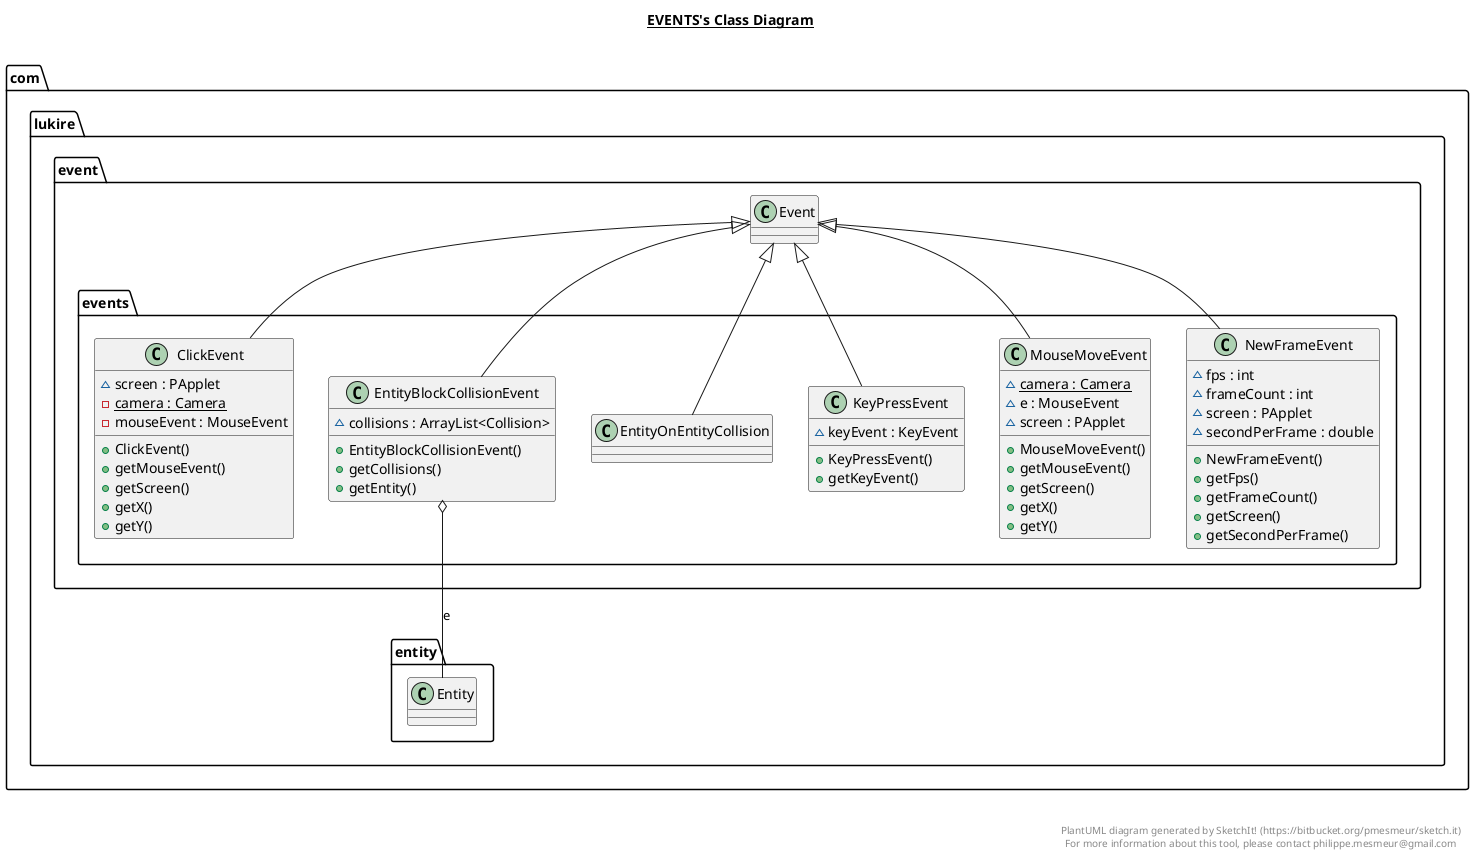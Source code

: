 @startuml

title __EVENTS's Class Diagram__\n

  namespace com.lukire.event {
    namespace events {
      class com.lukire.event.events.ClickEvent {
          ~ screen : PApplet
          {static} - camera : Camera
          - mouseEvent : MouseEvent
          + ClickEvent()
          + getMouseEvent()
          + getScreen()
          + getX()
          + getY()
      }
    }
  }
  

  namespace com.lukire.event {
    namespace events {
      class com.lukire.event.events.EntityBlockCollisionEvent {
          ~ collisions : ArrayList<Collision>
          + EntityBlockCollisionEvent()
          + getCollisions()
          + getEntity()
      }
    }
  }
  

  namespace com.lukire.event {
    namespace events {
      class com.lukire.event.events.EntityOnEntityCollision {
      }
    }
  }
  

  namespace com.lukire.event {
    namespace events {
      class com.lukire.event.events.KeyPressEvent {
          ~ keyEvent : KeyEvent
          + KeyPressEvent()
          + getKeyEvent()
      }
    }
  }
  

  namespace com.lukire.event {
    namespace events {
      class com.lukire.event.events.MouseMoveEvent {
          {static} ~ camera : Camera
          ~ e : MouseEvent
          ~ screen : PApplet
          + MouseMoveEvent()
          + getMouseEvent()
          + getScreen()
          + getX()
          + getY()
      }
    }
  }
  

  namespace com.lukire.event {
    namespace events {
      class com.lukire.event.events.NewFrameEvent {
          ~ fps : int
          ~ frameCount : int
          ~ screen : PApplet
          ~ secondPerFrame : double
          + NewFrameEvent()
          + getFps()
          + getFrameCount()
          + getScreen()
          + getSecondPerFrame()
      }
    }
  }
  

  com.lukire.event.events.ClickEvent -up-|> com.lukire.event.Event
  com.lukire.event.events.EntityBlockCollisionEvent -up-|> com.lukire.event.Event
  com.lukire.event.events.EntityBlockCollisionEvent o-- com.lukire.entity.Entity : e
  com.lukire.event.events.EntityOnEntityCollision -up-|> com.lukire.event.Event
  com.lukire.event.events.KeyPressEvent -up-|> com.lukire.event.Event
  com.lukire.event.events.MouseMoveEvent -up-|> com.lukire.event.Event
  com.lukire.event.events.NewFrameEvent -up-|> com.lukire.event.Event


right footer


PlantUML diagram generated by SketchIt! (https://bitbucket.org/pmesmeur/sketch.it)
For more information about this tool, please contact philippe.mesmeur@gmail.com
endfooter

@enduml
